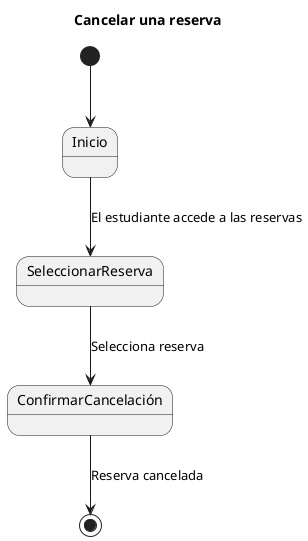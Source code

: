 @startuml
title Cancelar una reserva
[*] --> Inicio

Inicio --> SeleccionarReserva : El estudiante accede a las reservas
SeleccionarReserva --> ConfirmarCancelación : Selecciona reserva
ConfirmarCancelación --> [*] : Reserva cancelada
@enduml
